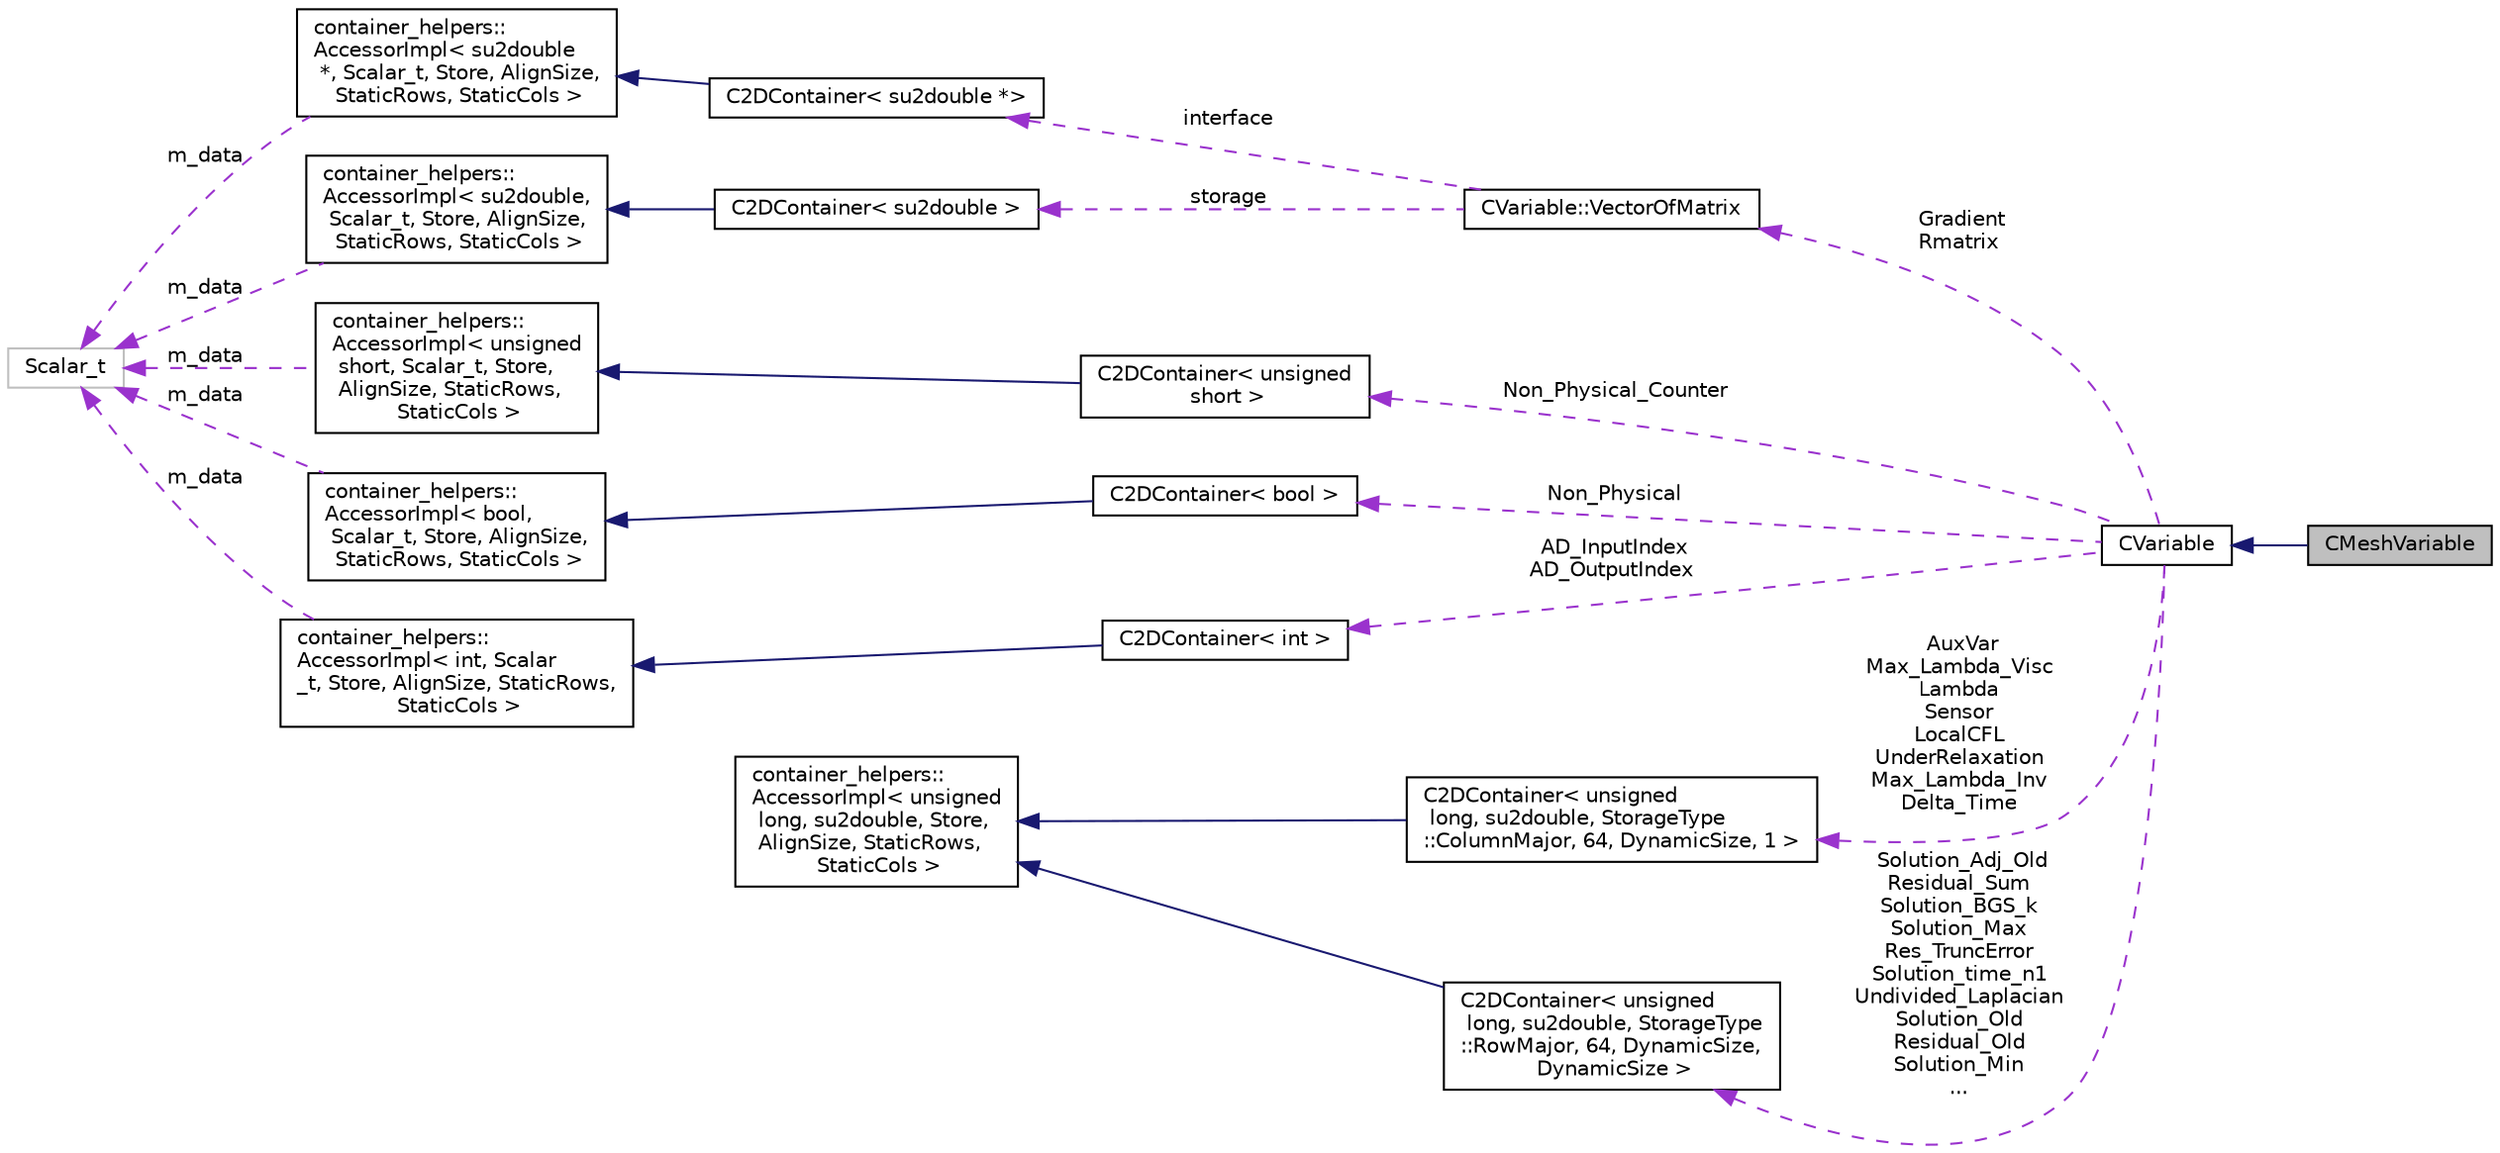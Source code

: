 digraph "CMeshVariable"
{
  edge [fontname="Helvetica",fontsize="10",labelfontname="Helvetica",labelfontsize="10"];
  node [fontname="Helvetica",fontsize="10",shape=record];
  rankdir="LR";
  Node3 [label="CMeshVariable",height=0.2,width=0.4,color="black", fillcolor="grey75", style="filled", fontcolor="black"];
  Node4 -> Node3 [dir="back",color="midnightblue",fontsize="10",style="solid",fontname="Helvetica"];
  Node4 [label="CVariable",height=0.2,width=0.4,color="black", fillcolor="white", style="filled",URL="$class_c_variable.html",tooltip="Main class for defining the variables. "];
  Node5 -> Node4 [dir="back",color="darkorchid3",fontsize="10",style="dashed",label=" Gradient\nRmatrix" ,fontname="Helvetica"];
  Node5 [label="CVariable::VectorOfMatrix",height=0.2,width=0.4,color="black", fillcolor="white", style="filled",URL="$struct_c_variable_1_1_vector_of_matrix.html"];
  Node6 -> Node5 [dir="back",color="darkorchid3",fontsize="10",style="dashed",label=" interface" ,fontname="Helvetica"];
  Node6 [label="C2DContainer\< su2double *\>",height=0.2,width=0.4,color="black", fillcolor="white", style="filled",URL="$class_c2_d_container.html"];
  Node7 -> Node6 [dir="back",color="midnightblue",fontsize="10",style="solid",fontname="Helvetica"];
  Node7 [label="container_helpers::\lAccessorImpl\< su2double\l *, Scalar_t, Store, AlignSize,\l StaticRows, StaticCols \>",height=0.2,width=0.4,color="black", fillcolor="white", style="filled",URL="$classcontainer__helpers_1_1_accessor_impl.html"];
  Node8 -> Node7 [dir="back",color="darkorchid3",fontsize="10",style="dashed",label=" m_data" ,fontname="Helvetica"];
  Node8 [label="Scalar_t",height=0.2,width=0.4,color="grey75", fillcolor="white", style="filled"];
  Node9 -> Node5 [dir="back",color="darkorchid3",fontsize="10",style="dashed",label=" storage" ,fontname="Helvetica"];
  Node9 [label="C2DContainer\< su2double \>",height=0.2,width=0.4,color="black", fillcolor="white", style="filled",URL="$class_c2_d_container.html"];
  Node10 -> Node9 [dir="back",color="midnightblue",fontsize="10",style="solid",fontname="Helvetica"];
  Node10 [label="container_helpers::\lAccessorImpl\< su2double,\l Scalar_t, Store, AlignSize,\l StaticRows, StaticCols \>",height=0.2,width=0.4,color="black", fillcolor="white", style="filled",URL="$classcontainer__helpers_1_1_accessor_impl.html"];
  Node8 -> Node10 [dir="back",color="darkorchid3",fontsize="10",style="dashed",label=" m_data" ,fontname="Helvetica"];
  Node11 -> Node4 [dir="back",color="darkorchid3",fontsize="10",style="dashed",label=" Non_Physical_Counter" ,fontname="Helvetica"];
  Node11 [label="C2DContainer\< unsigned\l short \>",height=0.2,width=0.4,color="black", fillcolor="white", style="filled",URL="$class_c2_d_container.html"];
  Node12 -> Node11 [dir="back",color="midnightblue",fontsize="10",style="solid",fontname="Helvetica"];
  Node12 [label="container_helpers::\lAccessorImpl\< unsigned\l short, Scalar_t, Store,\l AlignSize, StaticRows,\l StaticCols \>",height=0.2,width=0.4,color="black", fillcolor="white", style="filled",URL="$classcontainer__helpers_1_1_accessor_impl.html"];
  Node8 -> Node12 [dir="back",color="darkorchid3",fontsize="10",style="dashed",label=" m_data" ,fontname="Helvetica"];
  Node13 -> Node4 [dir="back",color="darkorchid3",fontsize="10",style="dashed",label=" AuxVar\nMax_Lambda_Visc\nLambda\nSensor\nLocalCFL\nUnderRelaxation\nMax_Lambda_Inv\nDelta_Time" ,fontname="Helvetica"];
  Node13 [label="C2DContainer\< unsigned\l long, su2double, StorageType\l::ColumnMajor, 64, DynamicSize, 1 \>",height=0.2,width=0.4,color="black", fillcolor="white", style="filled",URL="$class_c2_d_container.html"];
  Node14 -> Node13 [dir="back",color="midnightblue",fontsize="10",style="solid",fontname="Helvetica"];
  Node14 [label="container_helpers::\lAccessorImpl\< unsigned\l long, su2double, Store,\l AlignSize, StaticRows,\l StaticCols \>",height=0.2,width=0.4,color="black", fillcolor="white", style="filled",URL="$classcontainer__helpers_1_1_accessor_impl.html"];
  Node15 -> Node4 [dir="back",color="darkorchid3",fontsize="10",style="dashed",label=" Non_Physical" ,fontname="Helvetica"];
  Node15 [label="C2DContainer\< bool \>",height=0.2,width=0.4,color="black", fillcolor="white", style="filled",URL="$class_c2_d_container.html"];
  Node16 -> Node15 [dir="back",color="midnightblue",fontsize="10",style="solid",fontname="Helvetica"];
  Node16 [label="container_helpers::\lAccessorImpl\< bool,\l Scalar_t, Store, AlignSize,\l StaticRows, StaticCols \>",height=0.2,width=0.4,color="black", fillcolor="white", style="filled",URL="$classcontainer__helpers_1_1_accessor_impl.html"];
  Node8 -> Node16 [dir="back",color="darkorchid3",fontsize="10",style="dashed",label=" m_data" ,fontname="Helvetica"];
  Node17 -> Node4 [dir="back",color="darkorchid3",fontsize="10",style="dashed",label=" AD_InputIndex\nAD_OutputIndex" ,fontname="Helvetica"];
  Node17 [label="C2DContainer\< int \>",height=0.2,width=0.4,color="black", fillcolor="white", style="filled",URL="$class_c2_d_container.html"];
  Node18 -> Node17 [dir="back",color="midnightblue",fontsize="10",style="solid",fontname="Helvetica"];
  Node18 [label="container_helpers::\lAccessorImpl\< int, Scalar\l_t, Store, AlignSize, StaticRows,\l StaticCols \>",height=0.2,width=0.4,color="black", fillcolor="white", style="filled",URL="$classcontainer__helpers_1_1_accessor_impl.html"];
  Node8 -> Node18 [dir="back",color="darkorchid3",fontsize="10",style="dashed",label=" m_data" ,fontname="Helvetica"];
  Node19 -> Node4 [dir="back",color="darkorchid3",fontsize="10",style="dashed",label=" Solution_Adj_Old\nResidual_Sum\nSolution_BGS_k\nSolution_Max\nRes_TruncError\nSolution_time_n1\nUndivided_Laplacian\nSolution_Old\nResidual_Old\nSolution_Min\n..." ,fontname="Helvetica"];
  Node19 [label="C2DContainer\< unsigned\l long, su2double, StorageType\l::RowMajor, 64, DynamicSize,\l DynamicSize \>",height=0.2,width=0.4,color="black", fillcolor="white", style="filled",URL="$class_c2_d_container.html"];
  Node14 -> Node19 [dir="back",color="midnightblue",fontsize="10",style="solid",fontname="Helvetica"];
}
